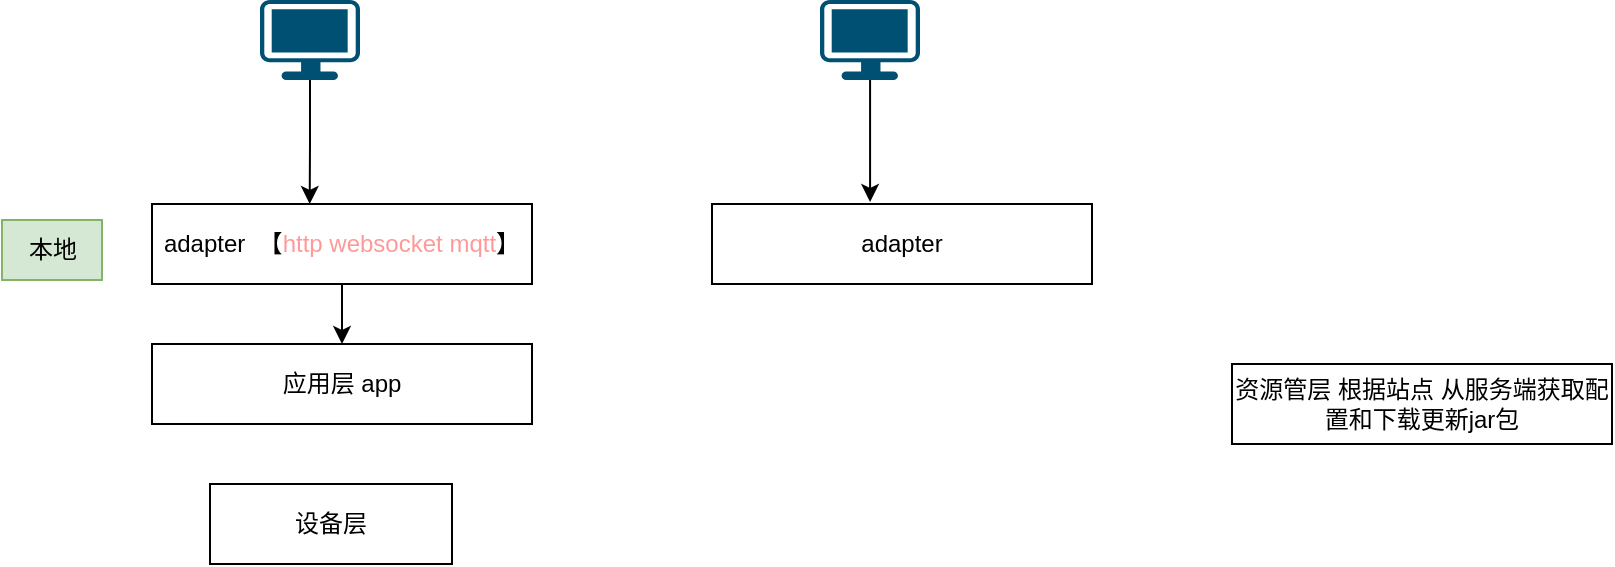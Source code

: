 <mxfile version="24.7.17">
  <diagram name="第 1 页" id="biEKrC-_6xwz8CWy3d3r">
    <mxGraphModel dx="1434" dy="746" grid="1" gridSize="10" guides="1" tooltips="1" connect="1" arrows="1" fold="1" page="1" pageScale="1" pageWidth="827" pageHeight="1169" math="0" shadow="0">
      <root>
        <mxCell id="0" />
        <mxCell id="1" parent="0" />
        <mxCell id="dYiu_2Q_5QayY8-ZxLOC-11" style="edgeStyle=orthogonalEdgeStyle;rounded=0;orthogonalLoop=1;jettySize=auto;html=1;entryX=0.5;entryY=0;entryDx=0;entryDy=0;" edge="1" parent="1" source="dYiu_2Q_5QayY8-ZxLOC-1" target="dYiu_2Q_5QayY8-ZxLOC-9">
          <mxGeometry relative="1" as="geometry" />
        </mxCell>
        <mxCell id="dYiu_2Q_5QayY8-ZxLOC-1" value="adapter&amp;nbsp; 【&lt;font color=&quot;#ff9999&quot;&gt;http websocket mqtt&lt;/font&gt;】" style="rounded=0;whiteSpace=wrap;html=1;" vertex="1" parent="1">
          <mxGeometry x="90" y="150" width="190" height="40" as="geometry" />
        </mxCell>
        <mxCell id="dYiu_2Q_5QayY8-ZxLOC-3" value="" style="points=[[0.03,0.03,0],[0.5,0,0],[0.97,0.03,0],[1,0.4,0],[0.97,0.745,0],[0.5,1,0],[0.03,0.745,0],[0,0.4,0]];verticalLabelPosition=bottom;sketch=0;html=1;verticalAlign=top;aspect=fixed;align=center;pointerEvents=1;shape=mxgraph.cisco19.workstation;fillColor=#005073;strokeColor=none;" vertex="1" parent="1">
          <mxGeometry x="144" y="48" width="50" height="40" as="geometry" />
        </mxCell>
        <mxCell id="dYiu_2Q_5QayY8-ZxLOC-4" style="edgeStyle=orthogonalEdgeStyle;rounded=0;orthogonalLoop=1;jettySize=auto;html=1;entryX=0.415;entryY=0;entryDx=0;entryDy=0;entryPerimeter=0;" edge="1" parent="1" source="dYiu_2Q_5QayY8-ZxLOC-3" target="dYiu_2Q_5QayY8-ZxLOC-1">
          <mxGeometry relative="1" as="geometry" />
        </mxCell>
        <mxCell id="dYiu_2Q_5QayY8-ZxLOC-5" value="本地" style="text;html=1;align=center;verticalAlign=middle;resizable=0;points=[];autosize=1;strokeColor=#82b366;fillColor=#d5e8d4;" vertex="1" parent="1">
          <mxGeometry x="15" y="158" width="50" height="30" as="geometry" />
        </mxCell>
        <mxCell id="dYiu_2Q_5QayY8-ZxLOC-6" value="adapter" style="rounded=0;whiteSpace=wrap;html=1;" vertex="1" parent="1">
          <mxGeometry x="370" y="150" width="190" height="40" as="geometry" />
        </mxCell>
        <mxCell id="dYiu_2Q_5QayY8-ZxLOC-7" value="" style="points=[[0.03,0.03,0],[0.5,0,0],[0.97,0.03,0],[1,0.4,0],[0.97,0.745,0],[0.5,1,0],[0.03,0.745,0],[0,0.4,0]];verticalLabelPosition=bottom;sketch=0;html=1;verticalAlign=top;aspect=fixed;align=center;pointerEvents=1;shape=mxgraph.cisco19.workstation;fillColor=#005073;strokeColor=none;" vertex="1" parent="1">
          <mxGeometry x="424" y="48" width="50" height="40" as="geometry" />
        </mxCell>
        <mxCell id="dYiu_2Q_5QayY8-ZxLOC-8" style="edgeStyle=orthogonalEdgeStyle;rounded=0;orthogonalLoop=1;jettySize=auto;html=1;entryX=0.416;entryY=-0.025;entryDx=0;entryDy=0;entryPerimeter=0;" edge="1" parent="1" source="dYiu_2Q_5QayY8-ZxLOC-7" target="dYiu_2Q_5QayY8-ZxLOC-6">
          <mxGeometry relative="1" as="geometry" />
        </mxCell>
        <mxCell id="dYiu_2Q_5QayY8-ZxLOC-9" value="应用层 app" style="rounded=0;whiteSpace=wrap;html=1;" vertex="1" parent="1">
          <mxGeometry x="90" y="220" width="190" height="40" as="geometry" />
        </mxCell>
        <mxCell id="dYiu_2Q_5QayY8-ZxLOC-12" value="资源管层 根据站点 从服务端获取配置和下载更新jar包" style="rounded=0;whiteSpace=wrap;html=1;" vertex="1" parent="1">
          <mxGeometry x="630" y="230" width="190" height="40" as="geometry" />
        </mxCell>
        <mxCell id="dYiu_2Q_5QayY8-ZxLOC-13" value="设备层" style="rounded=0;whiteSpace=wrap;html=1;" vertex="1" parent="1">
          <mxGeometry x="119" y="290" width="121" height="40" as="geometry" />
        </mxCell>
      </root>
    </mxGraphModel>
  </diagram>
</mxfile>
